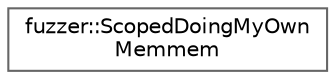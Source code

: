 digraph "Graphical Class Hierarchy"
{
 // LATEX_PDF_SIZE
  bgcolor="transparent";
  edge [fontname=Helvetica,fontsize=10,labelfontname=Helvetica,labelfontsize=10];
  node [fontname=Helvetica,fontsize=10,shape=box,height=0.2,width=0.4];
  rankdir="LR";
  Node0 [id="Node000000",label="fuzzer::ScopedDoingMyOwn\lMemmem",height=0.2,width=0.4,color="grey40", fillcolor="white", style="filled",URL="$structfuzzer_1_1ScopedDoingMyOwnMemmem.html",tooltip=" "];
}
